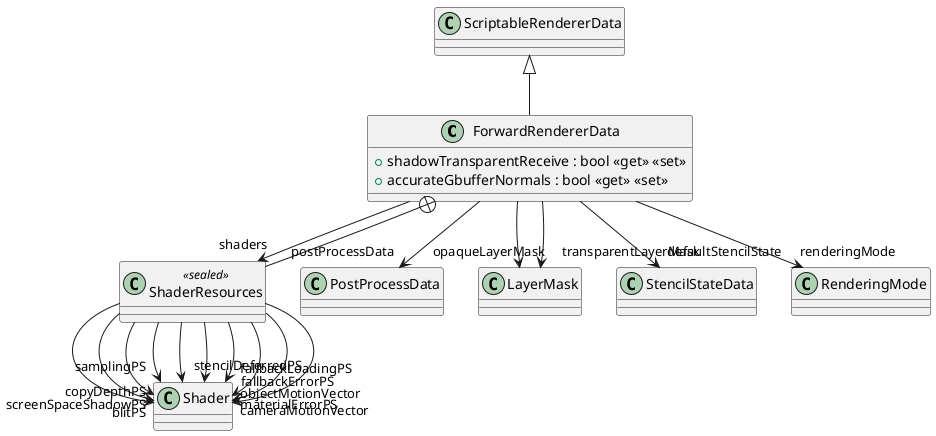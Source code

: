 @startuml
class ForwardRendererData {
    + shadowTransparentReceive : bool <<get>> <<set>>
    + accurateGbufferNormals : bool <<get>> <<set>>
}
class ShaderResources <<sealed>> {
}
ScriptableRendererData <|-- ForwardRendererData
ForwardRendererData --> "shaders" ShaderResources
ForwardRendererData --> "postProcessData" PostProcessData
ForwardRendererData --> "opaqueLayerMask" LayerMask
ForwardRendererData --> "transparentLayerMask" LayerMask
ForwardRendererData --> "defaultStencilState" StencilStateData
ForwardRendererData --> "renderingMode" RenderingMode
ForwardRendererData +-- ShaderResources
ShaderResources --> "blitPS" Shader
ShaderResources --> "copyDepthPS" Shader
ShaderResources --> "screenSpaceShadowPS" Shader
ShaderResources --> "samplingPS" Shader
ShaderResources --> "stencilDeferredPS" Shader
ShaderResources --> "fallbackErrorPS" Shader
ShaderResources --> "fallbackLoadingPS" Shader
ShaderResources --> "materialErrorPS" Shader
ShaderResources --> "cameraMotionVector" Shader
ShaderResources --> "objectMotionVector" Shader
@enduml
